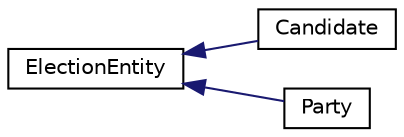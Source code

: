 digraph "Graphical Class Hierarchy"
{
 // LATEX_PDF_SIZE
  edge [fontname="Helvetica",fontsize="10",labelfontname="Helvetica",labelfontsize="10"];
  node [fontname="Helvetica",fontsize="10",shape=record];
  rankdir="LR";
  Node0 [label="ElectionEntity",height=0.2,width=0.4,color="black", fillcolor="white", style="filled",URL="$classElectionEntity.html",tooltip="File name: ElectionEntity.h. Description: Contains method signatures and attributes for the ElectionE..."];
  Node0 -> Node1 [dir="back",color="midnightblue",fontsize="10",style="solid",fontname="Helvetica"];
  Node1 [label="Candidate",height=0.2,width=0.4,color="black", fillcolor="white", style="filled",URL="$classCandidate.html",tooltip="File name: Candidate.h. Description: Contains method signatures and attributes for the Candidate clas..."];
  Node0 -> Node2 [dir="back",color="midnightblue",fontsize="10",style="solid",fontname="Helvetica"];
  Node2 [label="Party",height=0.2,width=0.4,color="black", fillcolor="white", style="filled",URL="$classParty.html",tooltip="File name: Candidate.h. Description: Contains method signatures and attributes for the Candidate clas..."];
}

